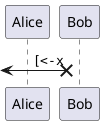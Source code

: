 {
  "sha1": "dynqtasrepe4qrn29ei25yge4qeulra",
  "insertion": {
    "when": "2024-06-01T09:03:03.629Z",
    "user": "plantuml@gmail.com"
  }
}
@startuml
participant Alice as a
participant Bob   as b

  [<-x b : ""  [<-x""
@enduml
